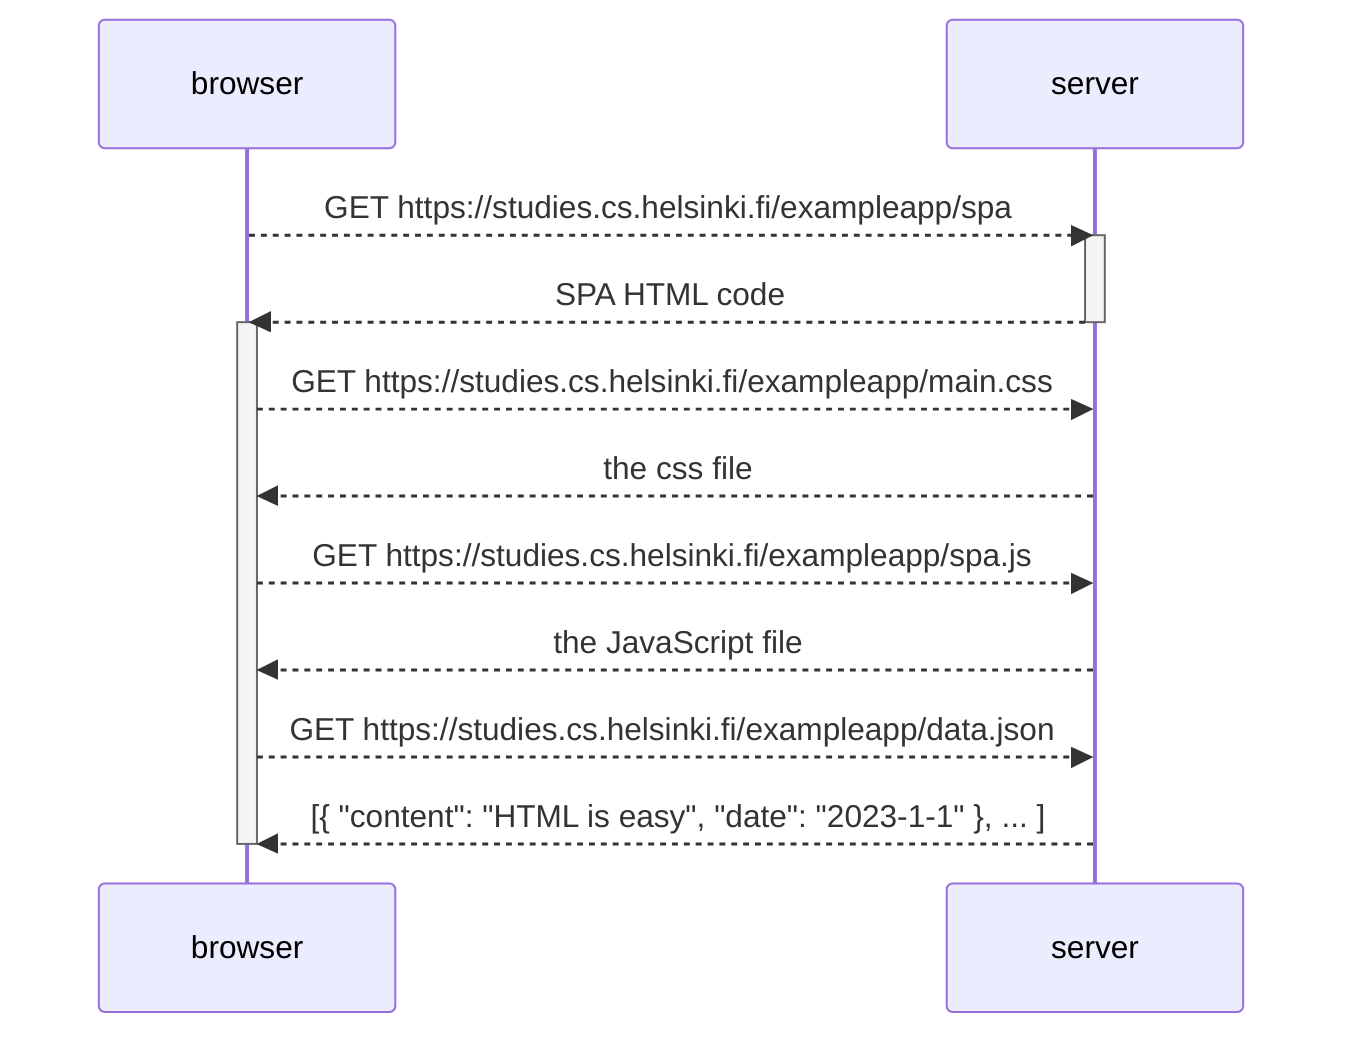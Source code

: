 sequenceDiagram
    participant  browser
    participant server

    browser-->>server: GET https://studies.cs.helsinki.fi/exampleapp/spa
    activate server
    server-->>browser: SPA HTML code
    deactivate server
    activate browser
    browser-->>server: GET https://studies.cs.helsinki.fi/exampleapp/main.css
    server-->>browser: the css file
    browser-->>server: GET https://studies.cs.helsinki.fi/exampleapp/spa.js
    server-->>browser: the JavaScript file
    browser-->>server: GET https://studies.cs.helsinki.fi/exampleapp/data.json
    server-->>browser: [{ "content": "HTML is easy", "date": "2023-1-1" }, ... ]
    deactivate browser
